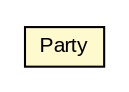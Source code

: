 #!/usr/local/bin/dot
#
# Class diagram 
# Generated by UMLGraph version R5_6 (http://www.umlgraph.org/)
#

digraph G {
	edge [fontname="arial",fontsize=10,labelfontname="arial",labelfontsize=10];
	node [fontname="arial",fontsize=10,shape=plaintext];
	nodesep=0.25;
	ranksep=0.5;
	// xml.third_party.digestor.dto.order.Party
	c20436 [label=<<table title="xml.third_party.digestor.dto.order.Party" border="0" cellborder="1" cellspacing="0" cellpadding="2" port="p" bgcolor="lemonChiffon" href="./Party.html">
		<tr><td><table border="0" cellspacing="0" cellpadding="1">
<tr><td align="center" balign="center"> Party </td></tr>
		</table></td></tr>
		</table>>, URL="./Party.html", fontname="arial", fontcolor="black", fontsize=10.0];
}


